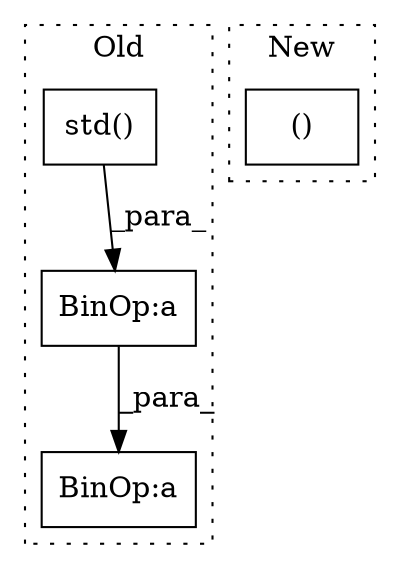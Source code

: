 digraph G {
subgraph cluster0 {
1 [label="std()" a="75" s="20308" l="38" shape="box"];
3 [label="BinOp:a" a="82" s="20304" l="3" shape="box"];
4 [label="BinOp:a" a="82" s="20346" l="3" shape="box"];
label = "Old";
style="dotted";
}
subgraph cluster1 {
2 [label="()" a="54" s="22827" l="6" shape="box"];
label = "New";
style="dotted";
}
1 -> 4 [label="_para_"];
4 -> 3 [label="_para_"];
}